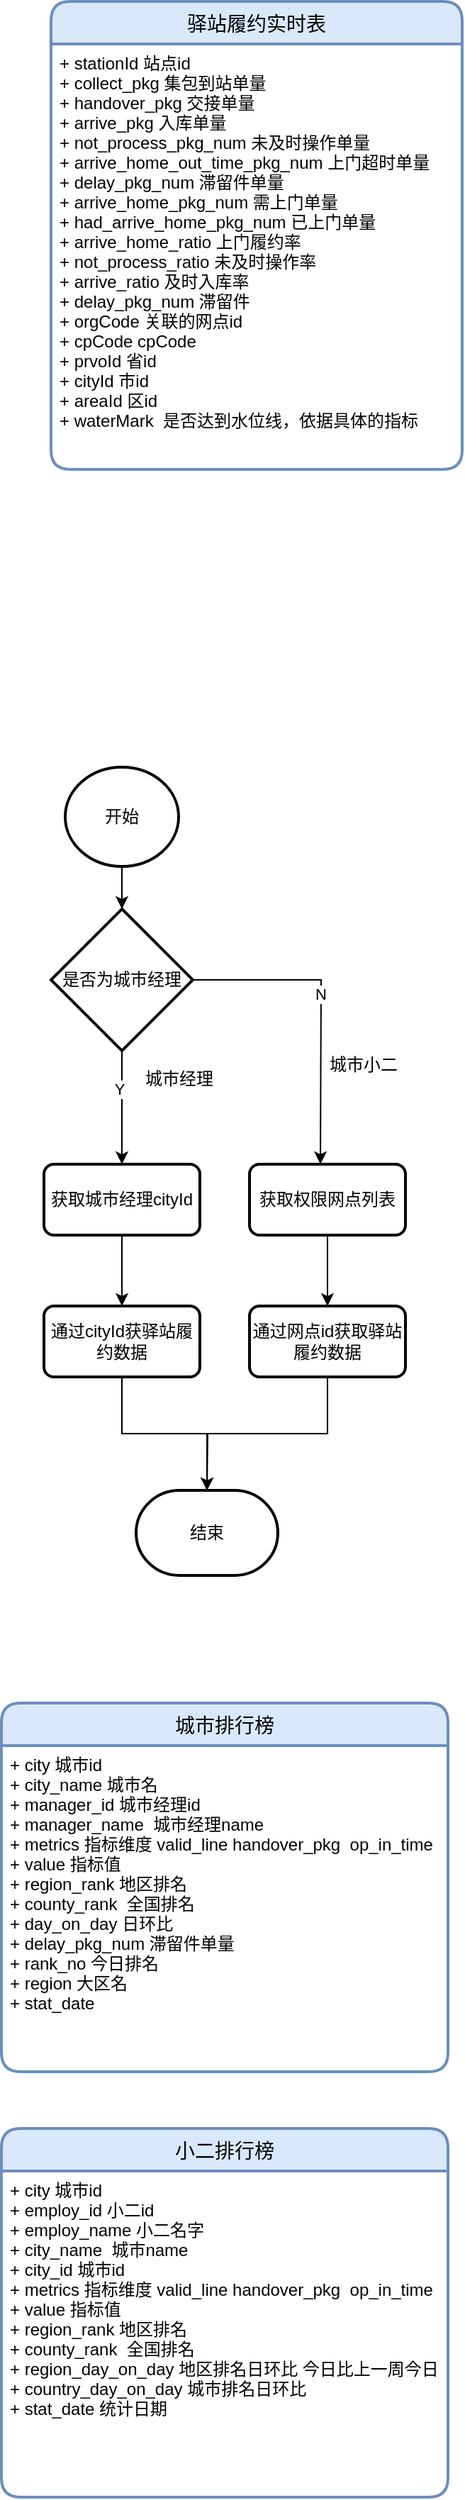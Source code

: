 <mxfile version="14.1.4" type="github">
  <diagram id="8hyWG5DNdCxR_j4EdIO5" name="Page-1">
    <mxGraphModel dx="1235" dy="811" grid="1" gridSize="10" guides="1" tooltips="1" connect="1" arrows="1" fold="1" page="1" pageScale="1" pageWidth="827" pageHeight="1169" math="0" shadow="0">
      <root>
        <mxCell id="0" />
        <mxCell id="1" parent="0" />
        <mxCell id="M5Vq__j_jYRAFMtw6sY8-1" value="驿站履约实时表" style="swimlane;childLayout=stackLayout;horizontal=1;startSize=30;horizontalStack=0;rounded=1;fontSize=14;fontStyle=0;strokeWidth=2;resizeParent=0;resizeLast=1;shadow=0;dashed=0;align=center;fillColor=#dae8fc;strokeColor=#6c8ebf;" parent="1" vertex="1">
          <mxGeometry x="180" y="140" width="290" height="330" as="geometry" />
        </mxCell>
        <mxCell id="M5Vq__j_jYRAFMtw6sY8-2" value="+ stationId 站点id&#xa;+ collect_pkg 集包到站单量&#xa;+ handover_pkg 交接单量&#xa;+ arrive_pkg 入库单量&#xa;+ not_process_pkg_num 未及时操作单量&#xa;+ arrive_home_out_time_pkg_num 上门超时单量&#xa;+ delay_pkg_num 滞留件单量&#xa;+ arrive_home_pkg_num 需上门单量&#xa;+ had_arrive_home_pkg_num 已上门单量&#xa;+ arrive_home_ratio 上门履约率&#xa;+ not_process_ratio 未及时操作率&#xa;+ arrive_ratio 及时入库率&#xa;+ delay_pkg_num 滞留件&#xa;+ orgCode 关联的网点id&#xa;+ cpCode cpCode&#xa;+ prvoId 省id&#xa;+ cityId 市id&#xa;+ areaId 区id&#xa;+ waterMark  是否达到水位线，依据具体的指标" style="align=left;strokeColor=none;fillColor=none;spacingLeft=4;fontSize=12;verticalAlign=top;resizable=0;rotatable=0;part=1;" parent="M5Vq__j_jYRAFMtw6sY8-1" vertex="1">
          <mxGeometry y="30" width="290" height="300" as="geometry" />
        </mxCell>
        <mxCell id="9bIh-mB9ExF3nw51RKhw-2" style="edgeStyle=orthogonalEdgeStyle;rounded=0;orthogonalLoop=1;jettySize=auto;html=1;exitX=0.5;exitY=1;exitDx=0;exitDy=0;exitPerimeter=0;" edge="1" parent="1" source="9bIh-mB9ExF3nw51RKhw-1">
          <mxGeometry relative="1" as="geometry">
            <mxPoint x="230" y="780" as="targetPoint" />
          </mxGeometry>
        </mxCell>
        <mxCell id="9bIh-mB9ExF3nw51RKhw-1" value="开始" style="strokeWidth=2;html=1;shape=mxgraph.flowchart.start_2;whiteSpace=wrap;" vertex="1" parent="1">
          <mxGeometry x="190" y="680" width="80" height="70" as="geometry" />
        </mxCell>
        <mxCell id="9bIh-mB9ExF3nw51RKhw-4" style="edgeStyle=orthogonalEdgeStyle;rounded=0;orthogonalLoop=1;jettySize=auto;html=1;exitX=0.5;exitY=1;exitDx=0;exitDy=0;exitPerimeter=0;entryX=0.5;entryY=0;entryDx=0;entryDy=0;entryPerimeter=0;" edge="1" parent="1" source="9bIh-mB9ExF3nw51RKhw-3" target="9bIh-mB9ExF3nw51RKhw-11">
          <mxGeometry relative="1" as="geometry">
            <mxPoint x="230" y="950" as="targetPoint" />
          </mxGeometry>
        </mxCell>
        <mxCell id="9bIh-mB9ExF3nw51RKhw-6" value="Y" style="edgeLabel;html=1;align=center;verticalAlign=middle;resizable=0;points=[];" vertex="1" connectable="0" parent="9bIh-mB9ExF3nw51RKhw-4">
          <mxGeometry x="-0.343" y="-2" relative="1" as="geometry">
            <mxPoint as="offset" />
          </mxGeometry>
        </mxCell>
        <mxCell id="9bIh-mB9ExF3nw51RKhw-5" style="edgeStyle=orthogonalEdgeStyle;rounded=0;orthogonalLoop=1;jettySize=auto;html=1;exitX=1;exitY=0.5;exitDx=0;exitDy=0;exitPerimeter=0;" edge="1" parent="1" source="9bIh-mB9ExF3nw51RKhw-3">
          <mxGeometry relative="1" as="geometry">
            <mxPoint x="370" y="960" as="targetPoint" />
          </mxGeometry>
        </mxCell>
        <mxCell id="9bIh-mB9ExF3nw51RKhw-7" value="N" style="edgeLabel;html=1;align=center;verticalAlign=middle;resizable=0;points=[];" vertex="1" connectable="0" parent="9bIh-mB9ExF3nw51RKhw-5">
          <mxGeometry x="-0.089" y="-1" relative="1" as="geometry">
            <mxPoint as="offset" />
          </mxGeometry>
        </mxCell>
        <mxCell id="9bIh-mB9ExF3nw51RKhw-3" value="是否为城市经理" style="strokeWidth=2;html=1;shape=mxgraph.flowchart.decision;whiteSpace=wrap;" vertex="1" parent="1">
          <mxGeometry x="180" y="780" width="100" height="100" as="geometry" />
        </mxCell>
        <mxCell id="9bIh-mB9ExF3nw51RKhw-16" style="edgeStyle=orthogonalEdgeStyle;rounded=0;orthogonalLoop=1;jettySize=auto;html=1;exitX=0.5;exitY=1;exitDx=0;exitDy=0;" edge="1" parent="1" source="9bIh-mB9ExF3nw51RKhw-8" target="9bIh-mB9ExF3nw51RKhw-15">
          <mxGeometry relative="1" as="geometry" />
        </mxCell>
        <mxCell id="9bIh-mB9ExF3nw51RKhw-8" value="获取权限网点列表" style="rounded=1;whiteSpace=wrap;html=1;absoluteArcSize=1;arcSize=14;strokeWidth=2;" vertex="1" parent="1">
          <mxGeometry x="320" y="960" width="110" height="50" as="geometry" />
        </mxCell>
        <mxCell id="9bIh-mB9ExF3nw51RKhw-9" value="城市小二" style="text;html=1;align=center;verticalAlign=middle;resizable=0;points=[];autosize=1;" vertex="1" parent="1">
          <mxGeometry x="370" y="880" width="60" height="20" as="geometry" />
        </mxCell>
        <mxCell id="9bIh-mB9ExF3nw51RKhw-10" value="城市经理" style="text;html=1;align=center;verticalAlign=middle;resizable=0;points=[];autosize=1;" vertex="1" parent="1">
          <mxGeometry x="240" y="890" width="60" height="20" as="geometry" />
        </mxCell>
        <mxCell id="9bIh-mB9ExF3nw51RKhw-14" style="edgeStyle=orthogonalEdgeStyle;rounded=0;orthogonalLoop=1;jettySize=auto;html=1;exitX=0.5;exitY=1;exitDx=0;exitDy=0;" edge="1" parent="1" source="9bIh-mB9ExF3nw51RKhw-11">
          <mxGeometry relative="1" as="geometry">
            <mxPoint x="230" y="1060" as="targetPoint" />
          </mxGeometry>
        </mxCell>
        <mxCell id="9bIh-mB9ExF3nw51RKhw-11" value="获取城市经理cityId" style="rounded=1;whiteSpace=wrap;html=1;absoluteArcSize=1;arcSize=14;strokeWidth=2;" vertex="1" parent="1">
          <mxGeometry x="175" y="960" width="110" height="50" as="geometry" />
        </mxCell>
        <mxCell id="9bIh-mB9ExF3nw51RKhw-18" style="edgeStyle=orthogonalEdgeStyle;rounded=0;orthogonalLoop=1;jettySize=auto;html=1;exitX=0.5;exitY=1;exitDx=0;exitDy=0;" edge="1" parent="1" source="9bIh-mB9ExF3nw51RKhw-13" target="9bIh-mB9ExF3nw51RKhw-17">
          <mxGeometry relative="1" as="geometry" />
        </mxCell>
        <mxCell id="9bIh-mB9ExF3nw51RKhw-13" value="通过cityId获驿站履约数据" style="rounded=1;whiteSpace=wrap;html=1;absoluteArcSize=1;arcSize=14;strokeWidth=2;" vertex="1" parent="1">
          <mxGeometry x="175" y="1060" width="110" height="50" as="geometry" />
        </mxCell>
        <mxCell id="9bIh-mB9ExF3nw51RKhw-19" style="edgeStyle=orthogonalEdgeStyle;rounded=0;orthogonalLoop=1;jettySize=auto;html=1;exitX=0.5;exitY=1;exitDx=0;exitDy=0;" edge="1" parent="1" source="9bIh-mB9ExF3nw51RKhw-15">
          <mxGeometry relative="1" as="geometry">
            <mxPoint x="290" y="1190" as="targetPoint" />
          </mxGeometry>
        </mxCell>
        <mxCell id="9bIh-mB9ExF3nw51RKhw-15" value="通过网点id获取驿站履约数据" style="rounded=1;whiteSpace=wrap;html=1;absoluteArcSize=1;arcSize=14;strokeWidth=2;" vertex="1" parent="1">
          <mxGeometry x="320" y="1060" width="110" height="50" as="geometry" />
        </mxCell>
        <mxCell id="9bIh-mB9ExF3nw51RKhw-17" value="结束" style="strokeWidth=2;html=1;shape=mxgraph.flowchart.terminator;whiteSpace=wrap;" vertex="1" parent="1">
          <mxGeometry x="240" y="1190" width="100" height="60" as="geometry" />
        </mxCell>
        <mxCell id="9bIh-mB9ExF3nw51RKhw-21" value="城市排行榜" style="swimlane;childLayout=stackLayout;horizontal=1;startSize=30;horizontalStack=0;rounded=1;fontSize=14;fontStyle=0;strokeWidth=2;resizeParent=0;resizeLast=1;shadow=0;dashed=0;align=center;fillColor=#dae8fc;strokeColor=#6c8ebf;" vertex="1" parent="1">
          <mxGeometry x="145" y="1340" width="315" height="260" as="geometry" />
        </mxCell>
        <mxCell id="9bIh-mB9ExF3nw51RKhw-22" value="+ city 城市id&#xa;+ city_name 城市名&#xa;+ manager_id 城市经理id&#xa;+ manager_name  城市经理name&#xa;+ metrics 指标维度 valid_line handover_pkg  op_in_time&#xa;+ value 指标值&#xa;+ region_rank 地区排名 &#xa;+ county_rank  全国排名&#xa;+ day_on_day 日环比&#xa;+ delay_pkg_num 滞留件单量&#xa;+ rank_no 今日排名&#xa;+ region 大区名&#xa;+ stat_date&#xa;" style="align=left;strokeColor=none;fillColor=none;spacingLeft=4;fontSize=12;verticalAlign=top;resizable=0;rotatable=0;part=1;" vertex="1" parent="9bIh-mB9ExF3nw51RKhw-21">
          <mxGeometry y="30" width="315" height="230" as="geometry" />
        </mxCell>
        <mxCell id="9bIh-mB9ExF3nw51RKhw-24" value="小二排行榜" style="swimlane;childLayout=stackLayout;horizontal=1;startSize=30;horizontalStack=0;rounded=1;fontSize=14;fontStyle=0;strokeWidth=2;resizeParent=0;resizeLast=1;shadow=0;dashed=0;align=center;fillColor=#dae8fc;strokeColor=#6c8ebf;" vertex="1" parent="1">
          <mxGeometry x="145" y="1640" width="315" height="260" as="geometry" />
        </mxCell>
        <mxCell id="9bIh-mB9ExF3nw51RKhw-25" value="+ city 城市id&#xa;+ employ_id 小二id&#xa;+ employ_name 小二名字&#xa;+ city_name  城市name&#xa;+ city_id 城市id&#xa;+ metrics 指标维度 valid_line handover_pkg  op_in_time&#xa;+ value 指标值&#xa;+ region_rank 地区排名 &#xa;+ county_rank  全国排名&#xa;+ region_day_on_day 地区排名日环比 今日比上一周今日&#xa;+ country_day_on_day 城市排名日环比&#xa;+ stat_date 统计日期&#xa;" style="align=left;strokeColor=none;fillColor=none;spacingLeft=4;fontSize=12;verticalAlign=top;resizable=0;rotatable=0;part=1;" vertex="1" parent="9bIh-mB9ExF3nw51RKhw-24">
          <mxGeometry y="30" width="315" height="230" as="geometry" />
        </mxCell>
      </root>
    </mxGraphModel>
  </diagram>
</mxfile>

